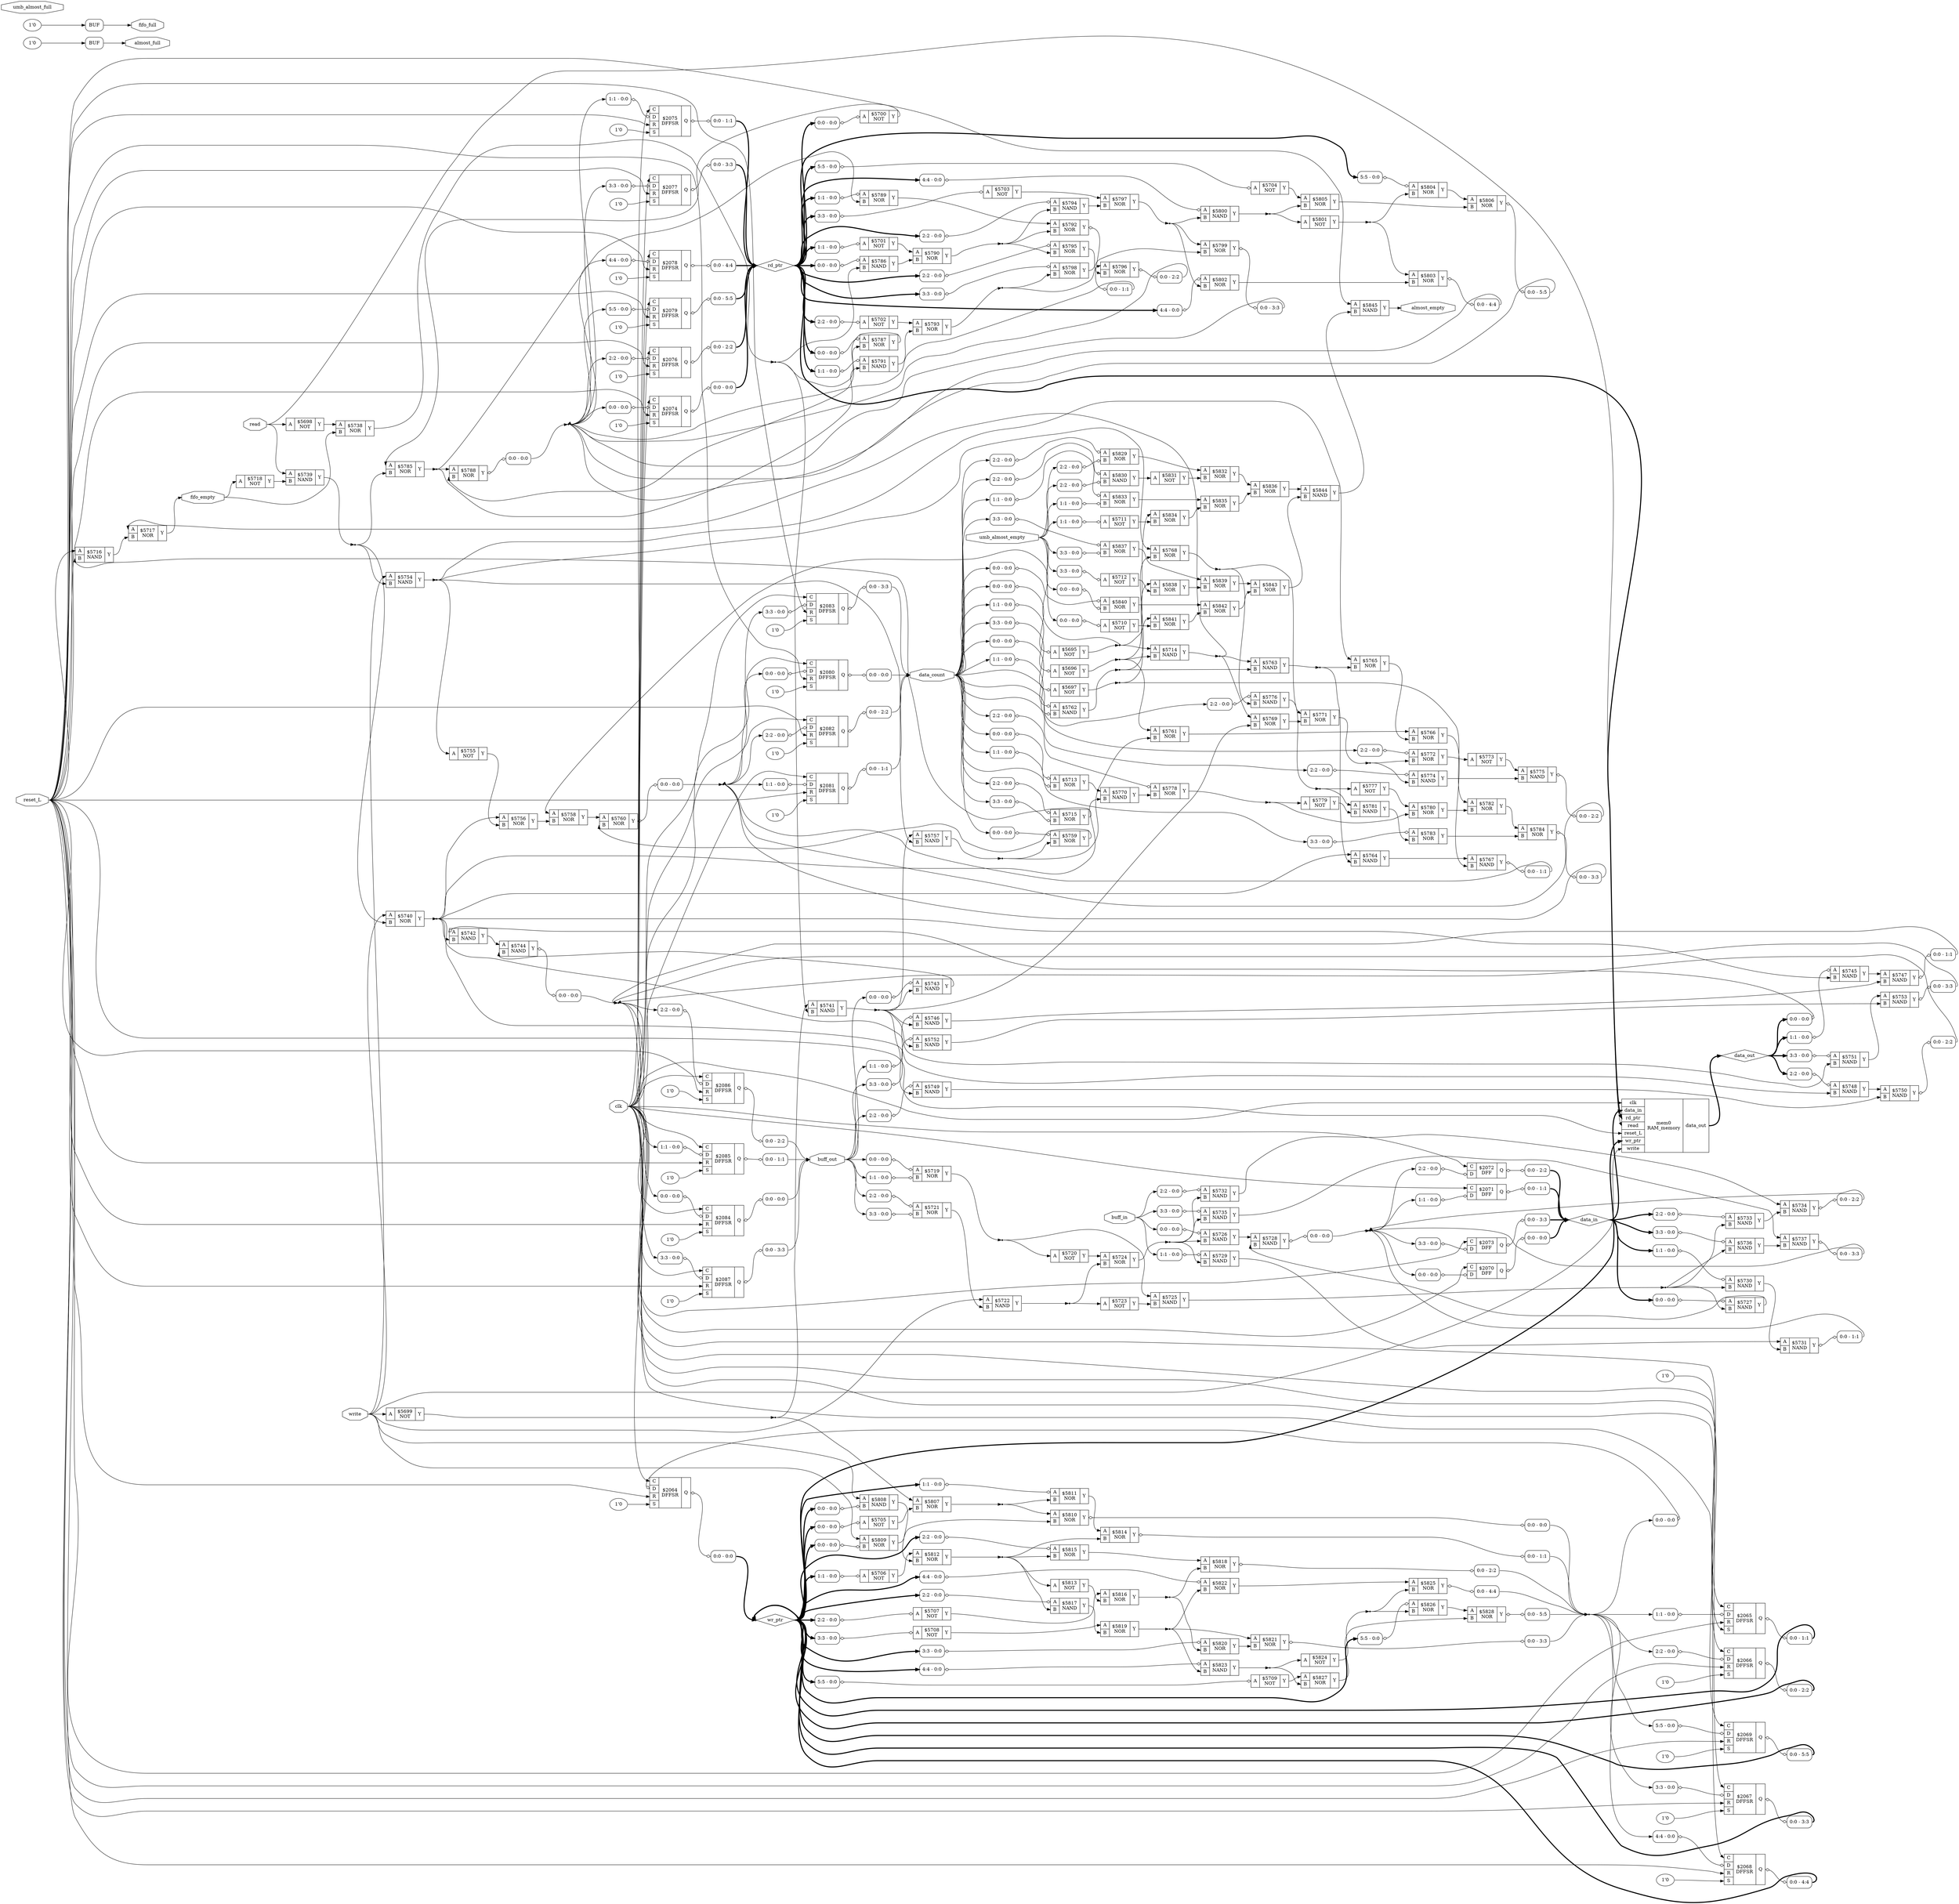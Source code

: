 digraph "fifo" {
rankdir="LR";
remincross=true;
n131 [ shape=octagon, label="almost_empty", color="black", fontcolor="black" ];
n132 [ shape=octagon, label="almost_full", color="black", fontcolor="black" ];
n133 [ shape=octagon, label="buff_in", color="black", fontcolor="black" ];
n134 [ shape=octagon, label="buff_out", color="black", fontcolor="black" ];
n135 [ shape=octagon, label="clk", color="black", fontcolor="black" ];
n136 [ shape=octagon, label="data_count", color="black", fontcolor="black" ];
n137 [ shape=diamond, label="data_in", color="black", fontcolor="black" ];
n138 [ shape=diamond, label="data_out", color="black", fontcolor="black" ];
n139 [ shape=octagon, label="fifo_empty", color="black", fontcolor="black" ];
n140 [ shape=octagon, label="fifo_full", color="black", fontcolor="black" ];
n141 [ shape=diamond, label="rd_ptr", color="black", fontcolor="black" ];
n142 [ shape=octagon, label="read", color="black", fontcolor="black" ];
n143 [ shape=octagon, label="reset_L", color="black", fontcolor="black" ];
n144 [ shape=octagon, label="umb_almost_empty", color="black", fontcolor="black" ];
n145 [ shape=octagon, label="umb_almost_full", color="black", fontcolor="black" ];
n146 [ shape=diamond, label="wr_ptr", color="black", fontcolor="black" ];
n147 [ shape=octagon, label="write", color="black", fontcolor="black" ];
c150 [ shape=record, label="{{<p148> A}|$5695\nNOT|{<p149> Y}}" ];
x0 [ shape=record, style=rounded, label="<s0> 0:0 - 0:0 " ];
x0:e -> c150:p148:w [arrowhead=odiamond, arrowtail=odiamond, dir=both, color="black", label=""];
c151 [ shape=record, label="{{<p148> A}|$5696\nNOT|{<p149> Y}}" ];
x1 [ shape=record, style=rounded, label="<s0> 1:1 - 0:0 " ];
x1:e -> c151:p148:w [arrowhead=odiamond, arrowtail=odiamond, dir=both, color="black", label=""];
c152 [ shape=record, label="{{<p148> A}|$5697\nNOT|{<p149> Y}}" ];
x2 [ shape=record, style=rounded, label="<s0> 3:3 - 0:0 " ];
x2:e -> c152:p148:w [arrowhead=odiamond, arrowtail=odiamond, dir=both, color="black", label=""];
c153 [ shape=record, label="{{<p148> A}|$5698\nNOT|{<p149> Y}}" ];
c154 [ shape=record, label="{{<p148> A}|$5699\nNOT|{<p149> Y}}" ];
c155 [ shape=record, label="{{<p148> A}|$5700\nNOT|{<p149> Y}}" ];
x3 [ shape=record, style=rounded, label="<s0> 0:0 - 0:0 " ];
x3:e -> c155:p148:w [arrowhead=odiamond, arrowtail=odiamond, dir=both, color="black", label=""];
c156 [ shape=record, label="{{<p148> A}|$5701\nNOT|{<p149> Y}}" ];
x4 [ shape=record, style=rounded, label="<s0> 1:1 - 0:0 " ];
x4:e -> c156:p148:w [arrowhead=odiamond, arrowtail=odiamond, dir=both, color="black", label=""];
c157 [ shape=record, label="{{<p148> A}|$5702\nNOT|{<p149> Y}}" ];
x5 [ shape=record, style=rounded, label="<s0> 2:2 - 0:0 " ];
x5:e -> c157:p148:w [arrowhead=odiamond, arrowtail=odiamond, dir=both, color="black", label=""];
c158 [ shape=record, label="{{<p148> A}|$5703\nNOT|{<p149> Y}}" ];
x6 [ shape=record, style=rounded, label="<s0> 3:3 - 0:0 " ];
x6:e -> c158:p148:w [arrowhead=odiamond, arrowtail=odiamond, dir=both, color="black", label=""];
c159 [ shape=record, label="{{<p148> A}|$5704\nNOT|{<p149> Y}}" ];
x7 [ shape=record, style=rounded, label="<s0> 5:5 - 0:0 " ];
x7:e -> c159:p148:w [arrowhead=odiamond, arrowtail=odiamond, dir=both, color="black", label=""];
c160 [ shape=record, label="{{<p148> A}|$5705\nNOT|{<p149> Y}}" ];
x8 [ shape=record, style=rounded, label="<s0> 0:0 - 0:0 " ];
x8:e -> c160:p148:w [arrowhead=odiamond, arrowtail=odiamond, dir=both, color="black", label=""];
c161 [ shape=record, label="{{<p148> A}|$5706\nNOT|{<p149> Y}}" ];
x9 [ shape=record, style=rounded, label="<s0> 1:1 - 0:0 " ];
x9:e -> c161:p148:w [arrowhead=odiamond, arrowtail=odiamond, dir=both, color="black", label=""];
c162 [ shape=record, label="{{<p148> A}|$5707\nNOT|{<p149> Y}}" ];
x10 [ shape=record, style=rounded, label="<s0> 2:2 - 0:0 " ];
x10:e -> c162:p148:w [arrowhead=odiamond, arrowtail=odiamond, dir=both, color="black", label=""];
c163 [ shape=record, label="{{<p148> A}|$5708\nNOT|{<p149> Y}}" ];
x11 [ shape=record, style=rounded, label="<s0> 3:3 - 0:0 " ];
x11:e -> c163:p148:w [arrowhead=odiamond, arrowtail=odiamond, dir=both, color="black", label=""];
c164 [ shape=record, label="{{<p148> A}|$5709\nNOT|{<p149> Y}}" ];
x12 [ shape=record, style=rounded, label="<s0> 5:5 - 0:0 " ];
x12:e -> c164:p148:w [arrowhead=odiamond, arrowtail=odiamond, dir=both, color="black", label=""];
c165 [ shape=record, label="{{<p148> A}|$5710\nNOT|{<p149> Y}}" ];
x13 [ shape=record, style=rounded, label="<s0> 0:0 - 0:0 " ];
x13:e -> c165:p148:w [arrowhead=odiamond, arrowtail=odiamond, dir=both, color="black", label=""];
c166 [ shape=record, label="{{<p148> A}|$5711\nNOT|{<p149> Y}}" ];
x14 [ shape=record, style=rounded, label="<s0> 1:1 - 0:0 " ];
x14:e -> c166:p148:w [arrowhead=odiamond, arrowtail=odiamond, dir=both, color="black", label=""];
c167 [ shape=record, label="{{<p148> A}|$5712\nNOT|{<p149> Y}}" ];
x15 [ shape=record, style=rounded, label="<s0> 3:3 - 0:0 " ];
x15:e -> c167:p148:w [arrowhead=odiamond, arrowtail=odiamond, dir=both, color="black", label=""];
c169 [ shape=record, label="{{<p148> A|<p168> B}|$5713\nNOR|{<p149> Y}}" ];
x16 [ shape=record, style=rounded, label="<s0> 0:0 - 0:0 " ];
x16:e -> c169:p148:w [arrowhead=odiamond, arrowtail=odiamond, dir=both, color="black", label=""];
x17 [ shape=record, style=rounded, label="<s0> 1:1 - 0:0 " ];
x17:e -> c169:p168:w [arrowhead=odiamond, arrowtail=odiamond, dir=both, color="black", label=""];
c170 [ shape=record, label="{{<p148> A|<p168> B}|$5714\nNAND|{<p149> Y}}" ];
c171 [ shape=record, label="{{<p148> A|<p168> B}|$5715\nNOR|{<p149> Y}}" ];
x18 [ shape=record, style=rounded, label="<s0> 2:2 - 0:0 " ];
x18:e -> c171:p148:w [arrowhead=odiamond, arrowtail=odiamond, dir=both, color="black", label=""];
x19 [ shape=record, style=rounded, label="<s0> 3:3 - 0:0 " ];
x19:e -> c171:p168:w [arrowhead=odiamond, arrowtail=odiamond, dir=both, color="black", label=""];
c172 [ shape=record, label="{{<p148> A|<p168> B}|$5716\nNAND|{<p149> Y}}" ];
c173 [ shape=record, label="{{<p148> A|<p168> B}|$5717\nNOR|{<p149> Y}}" ];
c174 [ shape=record, label="{{<p148> A}|$5718\nNOT|{<p149> Y}}" ];
c175 [ shape=record, label="{{<p148> A|<p168> B}|$5719\nNOR|{<p149> Y}}" ];
x20 [ shape=record, style=rounded, label="<s0> 0:0 - 0:0 " ];
x20:e -> c175:p148:w [arrowhead=odiamond, arrowtail=odiamond, dir=both, color="black", label=""];
x21 [ shape=record, style=rounded, label="<s0> 1:1 - 0:0 " ];
x21:e -> c175:p168:w [arrowhead=odiamond, arrowtail=odiamond, dir=both, color="black", label=""];
c176 [ shape=record, label="{{<p148> A}|$5720\nNOT|{<p149> Y}}" ];
c177 [ shape=record, label="{{<p148> A|<p168> B}|$5721\nNOR|{<p149> Y}}" ];
x22 [ shape=record, style=rounded, label="<s0> 2:2 - 0:0 " ];
x22:e -> c177:p148:w [arrowhead=odiamond, arrowtail=odiamond, dir=both, color="black", label=""];
x23 [ shape=record, style=rounded, label="<s0> 3:3 - 0:0 " ];
x23:e -> c177:p168:w [arrowhead=odiamond, arrowtail=odiamond, dir=both, color="black", label=""];
c178 [ shape=record, label="{{<p148> A|<p168> B}|$5722\nNAND|{<p149> Y}}" ];
c179 [ shape=record, label="{{<p148> A}|$5723\nNOT|{<p149> Y}}" ];
c180 [ shape=record, label="{{<p148> A|<p168> B}|$5724\nNOR|{<p149> Y}}" ];
c181 [ shape=record, label="{{<p148> A|<p168> B}|$5725\nNAND|{<p149> Y}}" ];
c182 [ shape=record, label="{{<p148> A|<p168> B}|$5726\nNAND|{<p149> Y}}" ];
x24 [ shape=record, style=rounded, label="<s0> 0:0 - 0:0 " ];
x24:e -> c182:p148:w [arrowhead=odiamond, arrowtail=odiamond, dir=both, color="black", label=""];
c183 [ shape=record, label="{{<p148> A|<p168> B}|$5727\nNAND|{<p149> Y}}" ];
x25 [ shape=record, style=rounded, label="<s0> 0:0 - 0:0 " ];
x25:e -> c183:p148:w [arrowhead=odiamond, arrowtail=odiamond, dir=both, color="black", label=""];
c184 [ shape=record, label="{{<p148> A|<p168> B}|$5728\nNAND|{<p149> Y}}" ];
x26 [ shape=record, style=rounded, label="<s0> 0:0 - 0:0 " ];
c184:p149:e -> x26:w [arrowhead=odiamond, arrowtail=odiamond, dir=both, color="black", label=""];
c185 [ shape=record, label="{{<p148> A|<p168> B}|$5729\nNAND|{<p149> Y}}" ];
x27 [ shape=record, style=rounded, label="<s0> 1:1 - 0:0 " ];
x27:e -> c185:p148:w [arrowhead=odiamond, arrowtail=odiamond, dir=both, color="black", label=""];
c186 [ shape=record, label="{{<p148> A|<p168> B}|$5730\nNAND|{<p149> Y}}" ];
x28 [ shape=record, style=rounded, label="<s0> 1:1 - 0:0 " ];
x28:e -> c186:p148:w [arrowhead=odiamond, arrowtail=odiamond, dir=both, color="black", label=""];
c187 [ shape=record, label="{{<p148> A|<p168> B}|$5731\nNAND|{<p149> Y}}" ];
x29 [ shape=record, style=rounded, label="<s0> 0:0 - 1:1 " ];
c187:p149:e -> x29:w [arrowhead=odiamond, arrowtail=odiamond, dir=both, color="black", label=""];
c188 [ shape=record, label="{{<p148> A|<p168> B}|$5732\nNAND|{<p149> Y}}" ];
x30 [ shape=record, style=rounded, label="<s0> 2:2 - 0:0 " ];
x30:e -> c188:p148:w [arrowhead=odiamond, arrowtail=odiamond, dir=both, color="black", label=""];
c189 [ shape=record, label="{{<p148> A|<p168> B}|$5733\nNAND|{<p149> Y}}" ];
x31 [ shape=record, style=rounded, label="<s0> 2:2 - 0:0 " ];
x31:e -> c189:p148:w [arrowhead=odiamond, arrowtail=odiamond, dir=both, color="black", label=""];
c190 [ shape=record, label="{{<p148> A|<p168> B}|$5734\nNAND|{<p149> Y}}" ];
x32 [ shape=record, style=rounded, label="<s0> 0:0 - 2:2 " ];
c190:p149:e -> x32:w [arrowhead=odiamond, arrowtail=odiamond, dir=both, color="black", label=""];
c191 [ shape=record, label="{{<p148> A|<p168> B}|$5735\nNAND|{<p149> Y}}" ];
x33 [ shape=record, style=rounded, label="<s0> 3:3 - 0:0 " ];
x33:e -> c191:p148:w [arrowhead=odiamond, arrowtail=odiamond, dir=both, color="black", label=""];
c192 [ shape=record, label="{{<p148> A|<p168> B}|$5736\nNAND|{<p149> Y}}" ];
x34 [ shape=record, style=rounded, label="<s0> 3:3 - 0:0 " ];
x34:e -> c192:p148:w [arrowhead=odiamond, arrowtail=odiamond, dir=both, color="black", label=""];
c193 [ shape=record, label="{{<p148> A|<p168> B}|$5737\nNAND|{<p149> Y}}" ];
x35 [ shape=record, style=rounded, label="<s0> 0:0 - 3:3 " ];
c193:p149:e -> x35:w [arrowhead=odiamond, arrowtail=odiamond, dir=both, color="black", label=""];
c194 [ shape=record, label="{{<p148> A|<p168> B}|$5738\nNOR|{<p149> Y}}" ];
c195 [ shape=record, label="{{<p148> A|<p168> B}|$5739\nNAND|{<p149> Y}}" ];
c196 [ shape=record, label="{{<p148> A|<p168> B}|$5740\nNOR|{<p149> Y}}" ];
c197 [ shape=record, label="{{<p148> A|<p168> B}|$5741\nNAND|{<p149> Y}}" ];
c198 [ shape=record, label="{{<p148> A|<p168> B}|$5742\nNAND|{<p149> Y}}" ];
x36 [ shape=record, style=rounded, label="<s0> 0:0 - 0:0 " ];
x36:e -> c198:p148:w [arrowhead=odiamond, arrowtail=odiamond, dir=both, color="black", label=""];
c199 [ shape=record, label="{{<p148> A|<p168> B}|$5743\nNAND|{<p149> Y}}" ];
x37 [ shape=record, style=rounded, label="<s0> 0:0 - 0:0 " ];
x37:e -> c199:p148:w [arrowhead=odiamond, arrowtail=odiamond, dir=both, color="black", label=""];
c200 [ shape=record, label="{{<p148> A|<p168> B}|$5744\nNAND|{<p149> Y}}" ];
x38 [ shape=record, style=rounded, label="<s0> 0:0 - 0:0 " ];
c200:p149:e -> x38:w [arrowhead=odiamond, arrowtail=odiamond, dir=both, color="black", label=""];
c201 [ shape=record, label="{{<p148> A|<p168> B}|$5745\nNAND|{<p149> Y}}" ];
x39 [ shape=record, style=rounded, label="<s0> 1:1 - 0:0 " ];
x39:e -> c201:p148:w [arrowhead=odiamond, arrowtail=odiamond, dir=both, color="black", label=""];
c202 [ shape=record, label="{{<p148> A|<p168> B}|$5746\nNAND|{<p149> Y}}" ];
x40 [ shape=record, style=rounded, label="<s0> 1:1 - 0:0 " ];
x40:e -> c202:p148:w [arrowhead=odiamond, arrowtail=odiamond, dir=both, color="black", label=""];
c203 [ shape=record, label="{{<p148> A|<p168> B}|$5747\nNAND|{<p149> Y}}" ];
x41 [ shape=record, style=rounded, label="<s0> 0:0 - 1:1 " ];
c203:p149:e -> x41:w [arrowhead=odiamond, arrowtail=odiamond, dir=both, color="black", label=""];
c204 [ shape=record, label="{{<p148> A|<p168> B}|$5748\nNAND|{<p149> Y}}" ];
x42 [ shape=record, style=rounded, label="<s0> 2:2 - 0:0 " ];
x42:e -> c204:p148:w [arrowhead=odiamond, arrowtail=odiamond, dir=both, color="black", label=""];
c205 [ shape=record, label="{{<p148> A|<p168> B}|$5749\nNAND|{<p149> Y}}" ];
x43 [ shape=record, style=rounded, label="<s0> 2:2 - 0:0 " ];
x43:e -> c205:p148:w [arrowhead=odiamond, arrowtail=odiamond, dir=both, color="black", label=""];
c206 [ shape=record, label="{{<p148> A|<p168> B}|$5750\nNAND|{<p149> Y}}" ];
x44 [ shape=record, style=rounded, label="<s0> 0:0 - 2:2 " ];
c206:p149:e -> x44:w [arrowhead=odiamond, arrowtail=odiamond, dir=both, color="black", label=""];
c207 [ shape=record, label="{{<p148> A|<p168> B}|$5751\nNAND|{<p149> Y}}" ];
x45 [ shape=record, style=rounded, label="<s0> 3:3 - 0:0 " ];
x45:e -> c207:p148:w [arrowhead=odiamond, arrowtail=odiamond, dir=both, color="black", label=""];
c208 [ shape=record, label="{{<p148> A|<p168> B}|$5752\nNAND|{<p149> Y}}" ];
x46 [ shape=record, style=rounded, label="<s0> 3:3 - 0:0 " ];
x46:e -> c208:p148:w [arrowhead=odiamond, arrowtail=odiamond, dir=both, color="black", label=""];
c209 [ shape=record, label="{{<p148> A|<p168> B}|$5753\nNAND|{<p149> Y}}" ];
x47 [ shape=record, style=rounded, label="<s0> 0:0 - 3:3 " ];
c209:p149:e -> x47:w [arrowhead=odiamond, arrowtail=odiamond, dir=both, color="black", label=""];
c210 [ shape=record, label="{{<p148> A|<p168> B}|$5754\nNAND|{<p149> Y}}" ];
c211 [ shape=record, label="{{<p148> A}|$5755\nNOT|{<p149> Y}}" ];
c212 [ shape=record, label="{{<p148> A|<p168> B}|$5756\nNOR|{<p149> Y}}" ];
c213 [ shape=record, label="{{<p148> A|<p168> B}|$5757\nNAND|{<p149> Y}}" ];
c214 [ shape=record, label="{{<p148> A|<p168> B}|$5758\nNOR|{<p149> Y}}" ];
c215 [ shape=record, label="{{<p148> A|<p168> B}|$5759\nNOR|{<p149> Y}}" ];
x48 [ shape=record, style=rounded, label="<s0> 0:0 - 0:0 " ];
x48:e -> c215:p148:w [arrowhead=odiamond, arrowtail=odiamond, dir=both, color="black", label=""];
c216 [ shape=record, label="{{<p148> A|<p168> B}|$5760\nNOR|{<p149> Y}}" ];
x49 [ shape=record, style=rounded, label="<s0> 0:0 - 0:0 " ];
c216:p149:e -> x49:w [arrowhead=odiamond, arrowtail=odiamond, dir=both, color="black", label=""];
c217 [ shape=record, label="{{<p148> A|<p168> B}|$5761\nNOR|{<p149> Y}}" ];
c218 [ shape=record, label="{{<p148> A|<p168> B}|$5762\nNAND|{<p149> Y}}" ];
x50 [ shape=record, style=rounded, label="<s0> 0:0 - 0:0 " ];
x50:e -> c218:p148:w [arrowhead=odiamond, arrowtail=odiamond, dir=both, color="black", label=""];
x51 [ shape=record, style=rounded, label="<s0> 1:1 - 0:0 " ];
x51:e -> c218:p168:w [arrowhead=odiamond, arrowtail=odiamond, dir=both, color="black", label=""];
c219 [ shape=record, label="{{<p148> A|<p168> B}|$5763\nNAND|{<p149> Y}}" ];
c220 [ shape=record, label="{{<p148> A|<p168> B}|$5764\nNAND|{<p149> Y}}" ];
c221 [ shape=record, label="{{<p148> A|<p168> B}|$5765\nNOR|{<p149> Y}}" ];
c222 [ shape=record, label="{{<p148> A|<p168> B}|$5766\nNOR|{<p149> Y}}" ];
c223 [ shape=record, label="{{<p148> A|<p168> B}|$5767\nNAND|{<p149> Y}}" ];
x52 [ shape=record, style=rounded, label="<s0> 0:0 - 1:1 " ];
c223:p149:e -> x52:w [arrowhead=odiamond, arrowtail=odiamond, dir=both, color="black", label=""];
c224 [ shape=record, label="{{<p148> A|<p168> B}|$5768\nNOR|{<p149> Y}}" ];
c225 [ shape=record, label="{{<p148> A|<p168> B}|$5769\nNOR|{<p149> Y}}" ];
c226 [ shape=record, label="{{<p148> A|<p168> B}|$5770\nNAND|{<p149> Y}}" ];
c227 [ shape=record, label="{{<p148> A|<p168> B}|$5771\nNOR|{<p149> Y}}" ];
c228 [ shape=record, label="{{<p148> A|<p168> B}|$5772\nNOR|{<p149> Y}}" ];
x53 [ shape=record, style=rounded, label="<s0> 2:2 - 0:0 " ];
x53:e -> c228:p148:w [arrowhead=odiamond, arrowtail=odiamond, dir=both, color="black", label=""];
c229 [ shape=record, label="{{<p148> A}|$5773\nNOT|{<p149> Y}}" ];
c230 [ shape=record, label="{{<p148> A|<p168> B}|$5774\nNAND|{<p149> Y}}" ];
x54 [ shape=record, style=rounded, label="<s0> 2:2 - 0:0 " ];
x54:e -> c230:p148:w [arrowhead=odiamond, arrowtail=odiamond, dir=both, color="black", label=""];
c231 [ shape=record, label="{{<p148> A|<p168> B}|$5775\nNAND|{<p149> Y}}" ];
x55 [ shape=record, style=rounded, label="<s0> 0:0 - 2:2 " ];
c231:p149:e -> x55:w [arrowhead=odiamond, arrowtail=odiamond, dir=both, color="black", label=""];
c232 [ shape=record, label="{{<p148> A|<p168> B}|$5776\nNAND|{<p149> Y}}" ];
x56 [ shape=record, style=rounded, label="<s0> 2:2 - 0:0 " ];
x56:e -> c232:p148:w [arrowhead=odiamond, arrowtail=odiamond, dir=both, color="black", label=""];
c233 [ shape=record, label="{{<p148> A}|$5777\nNOT|{<p149> Y}}" ];
c234 [ shape=record, label="{{<p148> A|<p168> B}|$5778\nNOR|{<p149> Y}}" ];
x57 [ shape=record, style=rounded, label="<s0> 2:2 - 0:0 " ];
x57:e -> c234:p148:w [arrowhead=odiamond, arrowtail=odiamond, dir=both, color="black", label=""];
c235 [ shape=record, label="{{<p148> A}|$5779\nNOT|{<p149> Y}}" ];
c236 [ shape=record, label="{{<p148> A|<p168> B}|$5780\nNOR|{<p149> Y}}" ];
c237 [ shape=record, label="{{<p148> A|<p168> B}|$5781\nNAND|{<p149> Y}}" ];
c238 [ shape=record, label="{{<p148> A|<p168> B}|$5782\nNOR|{<p149> Y}}" ];
c239 [ shape=record, label="{{<p148> A|<p168> B}|$5783\nNOR|{<p149> Y}}" ];
x58 [ shape=record, style=rounded, label="<s0> 3:3 - 0:0 " ];
x58:e -> c239:p148:w [arrowhead=odiamond, arrowtail=odiamond, dir=both, color="black", label=""];
c240 [ shape=record, label="{{<p148> A|<p168> B}|$5784\nNOR|{<p149> Y}}" ];
x59 [ shape=record, style=rounded, label="<s0> 0:0 - 3:3 " ];
c240:p149:e -> x59:w [arrowhead=odiamond, arrowtail=odiamond, dir=both, color="black", label=""];
c241 [ shape=record, label="{{<p148> A|<p168> B}|$5785\nNOR|{<p149> Y}}" ];
c242 [ shape=record, label="{{<p148> A|<p168> B}|$5786\nNAND|{<p149> Y}}" ];
x60 [ shape=record, style=rounded, label="<s0> 0:0 - 0:0 " ];
x60:e -> c242:p148:w [arrowhead=odiamond, arrowtail=odiamond, dir=both, color="black", label=""];
c243 [ shape=record, label="{{<p148> A|<p168> B}|$5787\nNOR|{<p149> Y}}" ];
x61 [ shape=record, style=rounded, label="<s0> 0:0 - 0:0 " ];
x61:e -> c243:p148:w [arrowhead=odiamond, arrowtail=odiamond, dir=both, color="black", label=""];
c244 [ shape=record, label="{{<p148> A|<p168> B}|$5788\nNOR|{<p149> Y}}" ];
x62 [ shape=record, style=rounded, label="<s0> 0:0 - 0:0 " ];
c244:p149:e -> x62:w [arrowhead=odiamond, arrowtail=odiamond, dir=both, color="black", label=""];
c245 [ shape=record, label="{{<p148> A|<p168> B}|$5789\nNOR|{<p149> Y}}" ];
x63 [ shape=record, style=rounded, label="<s0> 1:1 - 0:0 " ];
x63:e -> c245:p148:w [arrowhead=odiamond, arrowtail=odiamond, dir=both, color="black", label=""];
c246 [ shape=record, label="{{<p148> A|<p168> B}|$5790\nNOR|{<p149> Y}}" ];
c247 [ shape=record, label="{{<p148> A|<p168> B}|$5791\nNAND|{<p149> Y}}" ];
x64 [ shape=record, style=rounded, label="<s0> 1:1 - 0:0 " ];
x64:e -> c247:p148:w [arrowhead=odiamond, arrowtail=odiamond, dir=both, color="black", label=""];
c248 [ shape=record, label="{{<p148> A|<p168> B}|$5792\nNOR|{<p149> Y}}" ];
x65 [ shape=record, style=rounded, label="<s0> 0:0 - 1:1 " ];
c248:p149:e -> x65:w [arrowhead=odiamond, arrowtail=odiamond, dir=both, color="black", label=""];
c249 [ shape=record, label="{{<p148> A|<p168> B}|$5793\nNOR|{<p149> Y}}" ];
c250 [ shape=record, label="{{<p148> A|<p168> B}|$5794\nNAND|{<p149> Y}}" ];
x66 [ shape=record, style=rounded, label="<s0> 2:2 - 0:0 " ];
x66:e -> c250:p148:w [arrowhead=odiamond, arrowtail=odiamond, dir=both, color="black", label=""];
c251 [ shape=record, label="{{<p148> A|<p168> B}|$5795\nNOR|{<p149> Y}}" ];
x67 [ shape=record, style=rounded, label="<s0> 2:2 - 0:0 " ];
x67:e -> c251:p148:w [arrowhead=odiamond, arrowtail=odiamond, dir=both, color="black", label=""];
c252 [ shape=record, label="{{<p148> A|<p168> B}|$5796\nNOR|{<p149> Y}}" ];
x68 [ shape=record, style=rounded, label="<s0> 0:0 - 2:2 " ];
c252:p149:e -> x68:w [arrowhead=odiamond, arrowtail=odiamond, dir=both, color="black", label=""];
c253 [ shape=record, label="{{<p148> A|<p168> B}|$5797\nNOR|{<p149> Y}}" ];
c254 [ shape=record, label="{{<p148> A|<p168> B}|$5798\nNOR|{<p149> Y}}" ];
x69 [ shape=record, style=rounded, label="<s0> 3:3 - 0:0 " ];
x69:e -> c254:p148:w [arrowhead=odiamond, arrowtail=odiamond, dir=both, color="black", label=""];
c255 [ shape=record, label="{{<p148> A|<p168> B}|$5799\nNOR|{<p149> Y}}" ];
x70 [ shape=record, style=rounded, label="<s0> 0:0 - 3:3 " ];
c255:p149:e -> x70:w [arrowhead=odiamond, arrowtail=odiamond, dir=both, color="black", label=""];
c256 [ shape=record, label="{{<p148> A|<p168> B}|$5800\nNAND|{<p149> Y}}" ];
x71 [ shape=record, style=rounded, label="<s0> 4:4 - 0:0 " ];
x71:e -> c256:p148:w [arrowhead=odiamond, arrowtail=odiamond, dir=both, color="black", label=""];
c257 [ shape=record, label="{{<p148> A}|$5801\nNOT|{<p149> Y}}" ];
c258 [ shape=record, label="{{<p148> A|<p168> B}|$5802\nNOR|{<p149> Y}}" ];
x72 [ shape=record, style=rounded, label="<s0> 4:4 - 0:0 " ];
x72:e -> c258:p148:w [arrowhead=odiamond, arrowtail=odiamond, dir=both, color="black", label=""];
c259 [ shape=record, label="{{<p148> A|<p168> B}|$5803\nNOR|{<p149> Y}}" ];
x73 [ shape=record, style=rounded, label="<s0> 0:0 - 4:4 " ];
c259:p149:e -> x73:w [arrowhead=odiamond, arrowtail=odiamond, dir=both, color="black", label=""];
c260 [ shape=record, label="{{<p148> A|<p168> B}|$5804\nNOR|{<p149> Y}}" ];
x74 [ shape=record, style=rounded, label="<s0> 5:5 - 0:0 " ];
x74:e -> c260:p148:w [arrowhead=odiamond, arrowtail=odiamond, dir=both, color="black", label=""];
c261 [ shape=record, label="{{<p148> A|<p168> B}|$5805\nNOR|{<p149> Y}}" ];
c262 [ shape=record, label="{{<p148> A|<p168> B}|$5806\nNOR|{<p149> Y}}" ];
x75 [ shape=record, style=rounded, label="<s0> 0:0 - 5:5 " ];
c262:p149:e -> x75:w [arrowhead=odiamond, arrowtail=odiamond, dir=both, color="black", label=""];
c263 [ shape=record, label="{{<p148> A|<p168> B}|$5807\nNOR|{<p149> Y}}" ];
c264 [ shape=record, label="{{<p148> A|<p168> B}|$5808\nNAND|{<p149> Y}}" ];
x76 [ shape=record, style=rounded, label="<s0> 0:0 - 0:0 " ];
x76:e -> c264:p168:w [arrowhead=odiamond, arrowtail=odiamond, dir=both, color="black", label=""];
c265 [ shape=record, label="{{<p148> A|<p168> B}|$5809\nNOR|{<p149> Y}}" ];
x77 [ shape=record, style=rounded, label="<s0> 0:0 - 0:0 " ];
x77:e -> c265:p168:w [arrowhead=odiamond, arrowtail=odiamond, dir=both, color="black", label=""];
c266 [ shape=record, label="{{<p148> A|<p168> B}|$5810\nNOR|{<p149> Y}}" ];
x78 [ shape=record, style=rounded, label="<s0> 0:0 - 0:0 " ];
c266:p149:e -> x78:w [arrowhead=odiamond, arrowtail=odiamond, dir=both, color="black", label=""];
c267 [ shape=record, label="{{<p148> A|<p168> B}|$5811\nNOR|{<p149> Y}}" ];
x79 [ shape=record, style=rounded, label="<s0> 1:1 - 0:0 " ];
x79:e -> c267:p148:w [arrowhead=odiamond, arrowtail=odiamond, dir=both, color="black", label=""];
c268 [ shape=record, label="{{<p148> A|<p168> B}|$5812\nNOR|{<p149> Y}}" ];
c269 [ shape=record, label="{{<p148> A}|$5813\nNOT|{<p149> Y}}" ];
c270 [ shape=record, label="{{<p148> A|<p168> B}|$5814\nNOR|{<p149> Y}}" ];
x80 [ shape=record, style=rounded, label="<s0> 0:0 - 1:1 " ];
c270:p149:e -> x80:w [arrowhead=odiamond, arrowtail=odiamond, dir=both, color="black", label=""];
c271 [ shape=record, label="{{<p148> A|<p168> B}|$5815\nNOR|{<p149> Y}}" ];
x81 [ shape=record, style=rounded, label="<s0> 2:2 - 0:0 " ];
x81:e -> c271:p148:w [arrowhead=odiamond, arrowtail=odiamond, dir=both, color="black", label=""];
c272 [ shape=record, label="{{<p148> A|<p168> B}|$5816\nNOR|{<p149> Y}}" ];
c273 [ shape=record, label="{{<p148> A|<p168> B}|$5817\nNAND|{<p149> Y}}" ];
x82 [ shape=record, style=rounded, label="<s0> 2:2 - 0:0 " ];
x82:e -> c273:p148:w [arrowhead=odiamond, arrowtail=odiamond, dir=both, color="black", label=""];
c274 [ shape=record, label="{{<p148> A|<p168> B}|$5818\nNOR|{<p149> Y}}" ];
x83 [ shape=record, style=rounded, label="<s0> 0:0 - 2:2 " ];
c274:p149:e -> x83:w [arrowhead=odiamond, arrowtail=odiamond, dir=both, color="black", label=""];
c275 [ shape=record, label="{{<p148> A|<p168> B}|$5819\nNOR|{<p149> Y}}" ];
c276 [ shape=record, label="{{<p148> A|<p168> B}|$5820\nNOR|{<p149> Y}}" ];
x84 [ shape=record, style=rounded, label="<s0> 3:3 - 0:0 " ];
x84:e -> c276:p148:w [arrowhead=odiamond, arrowtail=odiamond, dir=both, color="black", label=""];
c277 [ shape=record, label="{{<p148> A|<p168> B}|$5821\nNOR|{<p149> Y}}" ];
x85 [ shape=record, style=rounded, label="<s0> 0:0 - 3:3 " ];
c277:p149:e -> x85:w [arrowhead=odiamond, arrowtail=odiamond, dir=both, color="black", label=""];
c278 [ shape=record, label="{{<p148> A|<p168> B}|$5822\nNOR|{<p149> Y}}" ];
x86 [ shape=record, style=rounded, label="<s0> 4:4 - 0:0 " ];
x86:e -> c278:p148:w [arrowhead=odiamond, arrowtail=odiamond, dir=both, color="black", label=""];
c279 [ shape=record, label="{{<p148> A|<p168> B}|$5823\nNAND|{<p149> Y}}" ];
x87 [ shape=record, style=rounded, label="<s0> 4:4 - 0:0 " ];
x87:e -> c279:p148:w [arrowhead=odiamond, arrowtail=odiamond, dir=both, color="black", label=""];
c280 [ shape=record, label="{{<p148> A}|$5824\nNOT|{<p149> Y}}" ];
c281 [ shape=record, label="{{<p148> A|<p168> B}|$5825\nNOR|{<p149> Y}}" ];
x88 [ shape=record, style=rounded, label="<s0> 0:0 - 4:4 " ];
c281:p149:e -> x88:w [arrowhead=odiamond, arrowtail=odiamond, dir=both, color="black", label=""];
c282 [ shape=record, label="{{<p148> A|<p168> B}|$5826\nNOR|{<p149> Y}}" ];
x89 [ shape=record, style=rounded, label="<s0> 5:5 - 0:0 " ];
x89:e -> c282:p148:w [arrowhead=odiamond, arrowtail=odiamond, dir=both, color="black", label=""];
c283 [ shape=record, label="{{<p148> A|<p168> B}|$5827\nNOR|{<p149> Y}}" ];
c284 [ shape=record, label="{{<p148> A|<p168> B}|$5828\nNOR|{<p149> Y}}" ];
x90 [ shape=record, style=rounded, label="<s0> 0:0 - 5:5 " ];
c284:p149:e -> x90:w [arrowhead=odiamond, arrowtail=odiamond, dir=both, color="black", label=""];
c285 [ shape=record, label="{{<p148> A|<p168> B}|$5829\nNOR|{<p149> Y}}" ];
x91 [ shape=record, style=rounded, label="<s0> 2:2 - 0:0 " ];
x91:e -> c285:p148:w [arrowhead=odiamond, arrowtail=odiamond, dir=both, color="black", label=""];
x92 [ shape=record, style=rounded, label="<s0> 2:2 - 0:0 " ];
x92:e -> c285:p168:w [arrowhead=odiamond, arrowtail=odiamond, dir=both, color="black", label=""];
c286 [ shape=record, label="{{<p148> A|<p168> B}|$5830\nNAND|{<p149> Y}}" ];
x93 [ shape=record, style=rounded, label="<s0> 2:2 - 0:0 " ];
x93:e -> c286:p148:w [arrowhead=odiamond, arrowtail=odiamond, dir=both, color="black", label=""];
x94 [ shape=record, style=rounded, label="<s0> 2:2 - 0:0 " ];
x94:e -> c286:p168:w [arrowhead=odiamond, arrowtail=odiamond, dir=both, color="black", label=""];
c287 [ shape=record, label="{{<p148> A}|$5831\nNOT|{<p149> Y}}" ];
c288 [ shape=record, label="{{<p148> A|<p168> B}|$5832\nNOR|{<p149> Y}}" ];
c289 [ shape=record, label="{{<p148> A|<p168> B}|$5833\nNOR|{<p149> Y}}" ];
x95 [ shape=record, style=rounded, label="<s0> 1:1 - 0:0 " ];
x95:e -> c289:p148:w [arrowhead=odiamond, arrowtail=odiamond, dir=both, color="black", label=""];
x96 [ shape=record, style=rounded, label="<s0> 1:1 - 0:0 " ];
x96:e -> c289:p168:w [arrowhead=odiamond, arrowtail=odiamond, dir=both, color="black", label=""];
c290 [ shape=record, label="{{<p148> A|<p168> B}|$5834\nNOR|{<p149> Y}}" ];
c291 [ shape=record, label="{{<p148> A|<p168> B}|$5835\nNOR|{<p149> Y}}" ];
c292 [ shape=record, label="{{<p148> A|<p168> B}|$5836\nNOR|{<p149> Y}}" ];
c293 [ shape=record, label="{{<p148> A|<p168> B}|$5837\nNOR|{<p149> Y}}" ];
x97 [ shape=record, style=rounded, label="<s0> 3:3 - 0:0 " ];
x97:e -> c293:p148:w [arrowhead=odiamond, arrowtail=odiamond, dir=both, color="black", label=""];
x98 [ shape=record, style=rounded, label="<s0> 3:3 - 0:0 " ];
x98:e -> c293:p168:w [arrowhead=odiamond, arrowtail=odiamond, dir=both, color="black", label=""];
c294 [ shape=record, label="{{<p148> A|<p168> B}|$5838\nNOR|{<p149> Y}}" ];
c295 [ shape=record, label="{{<p148> A|<p168> B}|$5839\nNOR|{<p149> Y}}" ];
c296 [ shape=record, label="{{<p148> A|<p168> B}|$5840\nNOR|{<p149> Y}}" ];
x99 [ shape=record, style=rounded, label="<s0> 0:0 - 0:0 " ];
x99:e -> c296:p148:w [arrowhead=odiamond, arrowtail=odiamond, dir=both, color="black", label=""];
x100 [ shape=record, style=rounded, label="<s0> 0:0 - 0:0 " ];
x100:e -> c296:p168:w [arrowhead=odiamond, arrowtail=odiamond, dir=both, color="black", label=""];
c297 [ shape=record, label="{{<p148> A|<p168> B}|$5841\nNOR|{<p149> Y}}" ];
c298 [ shape=record, label="{{<p148> A|<p168> B}|$5842\nNOR|{<p149> Y}}" ];
c299 [ shape=record, label="{{<p148> A|<p168> B}|$5843\nNOR|{<p149> Y}}" ];
c300 [ shape=record, label="{{<p148> A|<p168> B}|$5844\nNAND|{<p149> Y}}" ];
c301 [ shape=record, label="{{<p148> A|<p168> B}|$5845\nNAND|{<p149> Y}}" ];
c305 [ shape=record, label="{{<p302> C|<p303> D}|$2070\nDFF|{<p304> Q}}" ];
x101 [ shape=record, style=rounded, label="<s0> 0:0 - 0:0 " ];
x101:e -> c305:p303:w [arrowhead=odiamond, arrowtail=odiamond, dir=both, color="black", label=""];
x102 [ shape=record, style=rounded, label="<s0> 0:0 - 0:0 " ];
c305:p304:e -> x102:w [arrowhead=odiamond, arrowtail=odiamond, dir=both, color="black", label=""];
c306 [ shape=record, label="{{<p302> C|<p303> D}|$2071\nDFF|{<p304> Q}}" ];
x103 [ shape=record, style=rounded, label="<s0> 1:1 - 0:0 " ];
x103:e -> c306:p303:w [arrowhead=odiamond, arrowtail=odiamond, dir=both, color="black", label=""];
x104 [ shape=record, style=rounded, label="<s0> 0:0 - 1:1 " ];
c306:p304:e -> x104:w [arrowhead=odiamond, arrowtail=odiamond, dir=both, color="black", label=""];
c307 [ shape=record, label="{{<p302> C|<p303> D}|$2072\nDFF|{<p304> Q}}" ];
x105 [ shape=record, style=rounded, label="<s0> 2:2 - 0:0 " ];
x105:e -> c307:p303:w [arrowhead=odiamond, arrowtail=odiamond, dir=both, color="black", label=""];
x106 [ shape=record, style=rounded, label="<s0> 0:0 - 2:2 " ];
c307:p304:e -> x106:w [arrowhead=odiamond, arrowtail=odiamond, dir=both, color="black", label=""];
c308 [ shape=record, label="{{<p302> C|<p303> D}|$2073\nDFF|{<p304> Q}}" ];
x107 [ shape=record, style=rounded, label="<s0> 3:3 - 0:0 " ];
x107:e -> c308:p303:w [arrowhead=odiamond, arrowtail=odiamond, dir=both, color="black", label=""];
x108 [ shape=record, style=rounded, label="<s0> 0:0 - 3:3 " ];
c308:p304:e -> x108:w [arrowhead=odiamond, arrowtail=odiamond, dir=both, color="black", label=""];
v111 [ label="1'0" ];
c311 [ shape=record, label="{{<p302> C|<p303> D|<p309> R|<p310> S}|$2064\nDFFSR|{<p304> Q}}" ];
x109 [ shape=record, style=rounded, label="<s0> 0:0 - 0:0 " ];
x109:e -> c311:p303:w [arrowhead=odiamond, arrowtail=odiamond, dir=both, color="black", label=""];
x110 [ shape=record, style=rounded, label="<s0> 0:0 - 0:0 " ];
c311:p304:e -> x110:w [arrowhead=odiamond, arrowtail=odiamond, dir=both, color="black", label=""];
v114 [ label="1'0" ];
c312 [ shape=record, label="{{<p302> C|<p303> D|<p309> R|<p310> S}|$2065\nDFFSR|{<p304> Q}}" ];
x112 [ shape=record, style=rounded, label="<s0> 1:1 - 0:0 " ];
x112:e -> c312:p303:w [arrowhead=odiamond, arrowtail=odiamond, dir=both, color="black", label=""];
x113 [ shape=record, style=rounded, label="<s0> 0:0 - 1:1 " ];
c312:p304:e -> x113:w [arrowhead=odiamond, arrowtail=odiamond, dir=both, color="black", label=""];
v117 [ label="1'0" ];
c313 [ shape=record, label="{{<p302> C|<p303> D|<p309> R|<p310> S}|$2066\nDFFSR|{<p304> Q}}" ];
x115 [ shape=record, style=rounded, label="<s0> 2:2 - 0:0 " ];
x115:e -> c313:p303:w [arrowhead=odiamond, arrowtail=odiamond, dir=both, color="black", label=""];
x116 [ shape=record, style=rounded, label="<s0> 0:0 - 2:2 " ];
c313:p304:e -> x116:w [arrowhead=odiamond, arrowtail=odiamond, dir=both, color="black", label=""];
v120 [ label="1'0" ];
c314 [ shape=record, label="{{<p302> C|<p303> D|<p309> R|<p310> S}|$2067\nDFFSR|{<p304> Q}}" ];
x118 [ shape=record, style=rounded, label="<s0> 3:3 - 0:0 " ];
x118:e -> c314:p303:w [arrowhead=odiamond, arrowtail=odiamond, dir=both, color="black", label=""];
x119 [ shape=record, style=rounded, label="<s0> 0:0 - 3:3 " ];
c314:p304:e -> x119:w [arrowhead=odiamond, arrowtail=odiamond, dir=both, color="black", label=""];
v123 [ label="1'0" ];
c315 [ shape=record, label="{{<p302> C|<p303> D|<p309> R|<p310> S}|$2068\nDFFSR|{<p304> Q}}" ];
x121 [ shape=record, style=rounded, label="<s0> 4:4 - 0:0 " ];
x121:e -> c315:p303:w [arrowhead=odiamond, arrowtail=odiamond, dir=both, color="black", label=""];
x122 [ shape=record, style=rounded, label="<s0> 0:0 - 4:4 " ];
c315:p304:e -> x122:w [arrowhead=odiamond, arrowtail=odiamond, dir=both, color="black", label=""];
v126 [ label="1'0" ];
c316 [ shape=record, label="{{<p302> C|<p303> D|<p309> R|<p310> S}|$2069\nDFFSR|{<p304> Q}}" ];
x124 [ shape=record, style=rounded, label="<s0> 5:5 - 0:0 " ];
x124:e -> c316:p303:w [arrowhead=odiamond, arrowtail=odiamond, dir=both, color="black", label=""];
x125 [ shape=record, style=rounded, label="<s0> 0:0 - 5:5 " ];
c316:p304:e -> x125:w [arrowhead=odiamond, arrowtail=odiamond, dir=both, color="black", label=""];
v129 [ label="1'0" ];
c317 [ shape=record, label="{{<p302> C|<p303> D|<p309> R|<p310> S}|$2074\nDFFSR|{<p304> Q}}" ];
x127 [ shape=record, style=rounded, label="<s0> 0:0 - 0:0 " ];
x127:e -> c317:p303:w [arrowhead=odiamond, arrowtail=odiamond, dir=both, color="black", label=""];
x128 [ shape=record, style=rounded, label="<s0> 0:0 - 0:0 " ];
c317:p304:e -> x128:w [arrowhead=odiamond, arrowtail=odiamond, dir=both, color="black", label=""];
v132 [ label="1'0" ];
c318 [ shape=record, label="{{<p302> C|<p303> D|<p309> R|<p310> S}|$2075\nDFFSR|{<p304> Q}}" ];
x130 [ shape=record, style=rounded, label="<s0> 1:1 - 0:0 " ];
x130:e -> c318:p303:w [arrowhead=odiamond, arrowtail=odiamond, dir=both, color="black", label=""];
x131 [ shape=record, style=rounded, label="<s0> 0:0 - 1:1 " ];
c318:p304:e -> x131:w [arrowhead=odiamond, arrowtail=odiamond, dir=both, color="black", label=""];
v135 [ label="1'0" ];
c319 [ shape=record, label="{{<p302> C|<p303> D|<p309> R|<p310> S}|$2076\nDFFSR|{<p304> Q}}" ];
x133 [ shape=record, style=rounded, label="<s0> 2:2 - 0:0 " ];
x133:e -> c319:p303:w [arrowhead=odiamond, arrowtail=odiamond, dir=both, color="black", label=""];
x134 [ shape=record, style=rounded, label="<s0> 0:0 - 2:2 " ];
c319:p304:e -> x134:w [arrowhead=odiamond, arrowtail=odiamond, dir=both, color="black", label=""];
v138 [ label="1'0" ];
c320 [ shape=record, label="{{<p302> C|<p303> D|<p309> R|<p310> S}|$2077\nDFFSR|{<p304> Q}}" ];
x136 [ shape=record, style=rounded, label="<s0> 3:3 - 0:0 " ];
x136:e -> c320:p303:w [arrowhead=odiamond, arrowtail=odiamond, dir=both, color="black", label=""];
x137 [ shape=record, style=rounded, label="<s0> 0:0 - 3:3 " ];
c320:p304:e -> x137:w [arrowhead=odiamond, arrowtail=odiamond, dir=both, color="black", label=""];
v141 [ label="1'0" ];
c321 [ shape=record, label="{{<p302> C|<p303> D|<p309> R|<p310> S}|$2078\nDFFSR|{<p304> Q}}" ];
x139 [ shape=record, style=rounded, label="<s0> 4:4 - 0:0 " ];
x139:e -> c321:p303:w [arrowhead=odiamond, arrowtail=odiamond, dir=both, color="black", label=""];
x140 [ shape=record, style=rounded, label="<s0> 0:0 - 4:4 " ];
c321:p304:e -> x140:w [arrowhead=odiamond, arrowtail=odiamond, dir=both, color="black", label=""];
v144 [ label="1'0" ];
c322 [ shape=record, label="{{<p302> C|<p303> D|<p309> R|<p310> S}|$2079\nDFFSR|{<p304> Q}}" ];
x142 [ shape=record, style=rounded, label="<s0> 5:5 - 0:0 " ];
x142:e -> c322:p303:w [arrowhead=odiamond, arrowtail=odiamond, dir=both, color="black", label=""];
x143 [ shape=record, style=rounded, label="<s0> 0:0 - 5:5 " ];
c322:p304:e -> x143:w [arrowhead=odiamond, arrowtail=odiamond, dir=both, color="black", label=""];
v147 [ label="1'0" ];
c323 [ shape=record, label="{{<p302> C|<p303> D|<p309> R|<p310> S}|$2080\nDFFSR|{<p304> Q}}" ];
x145 [ shape=record, style=rounded, label="<s0> 0:0 - 0:0 " ];
x145:e -> c323:p303:w [arrowhead=odiamond, arrowtail=odiamond, dir=both, color="black", label=""];
x146 [ shape=record, style=rounded, label="<s0> 0:0 - 0:0 " ];
c323:p304:e -> x146:w [arrowhead=odiamond, arrowtail=odiamond, dir=both, color="black", label=""];
v150 [ label="1'0" ];
c324 [ shape=record, label="{{<p302> C|<p303> D|<p309> R|<p310> S}|$2081\nDFFSR|{<p304> Q}}" ];
x148 [ shape=record, style=rounded, label="<s0> 1:1 - 0:0 " ];
x148:e -> c324:p303:w [arrowhead=odiamond, arrowtail=odiamond, dir=both, color="black", label=""];
x149 [ shape=record, style=rounded, label="<s0> 0:0 - 1:1 " ];
c324:p304:e -> x149:w [arrowhead=odiamond, arrowtail=odiamond, dir=both, color="black", label=""];
v153 [ label="1'0" ];
c325 [ shape=record, label="{{<p302> C|<p303> D|<p309> R|<p310> S}|$2082\nDFFSR|{<p304> Q}}" ];
x151 [ shape=record, style=rounded, label="<s0> 2:2 - 0:0 " ];
x151:e -> c325:p303:w [arrowhead=odiamond, arrowtail=odiamond, dir=both, color="black", label=""];
x152 [ shape=record, style=rounded, label="<s0> 0:0 - 2:2 " ];
c325:p304:e -> x152:w [arrowhead=odiamond, arrowtail=odiamond, dir=both, color="black", label=""];
v156 [ label="1'0" ];
c326 [ shape=record, label="{{<p302> C|<p303> D|<p309> R|<p310> S}|$2083\nDFFSR|{<p304> Q}}" ];
x154 [ shape=record, style=rounded, label="<s0> 3:3 - 0:0 " ];
x154:e -> c326:p303:w [arrowhead=odiamond, arrowtail=odiamond, dir=both, color="black", label=""];
x155 [ shape=record, style=rounded, label="<s0> 0:0 - 3:3 " ];
c326:p304:e -> x155:w [arrowhead=odiamond, arrowtail=odiamond, dir=both, color="black", label=""];
v159 [ label="1'0" ];
c327 [ shape=record, label="{{<p302> C|<p303> D|<p309> R|<p310> S}|$2084\nDFFSR|{<p304> Q}}" ];
x157 [ shape=record, style=rounded, label="<s0> 0:0 - 0:0 " ];
x157:e -> c327:p303:w [arrowhead=odiamond, arrowtail=odiamond, dir=both, color="black", label=""];
x158 [ shape=record, style=rounded, label="<s0> 0:0 - 0:0 " ];
c327:p304:e -> x158:w [arrowhead=odiamond, arrowtail=odiamond, dir=both, color="black", label=""];
v162 [ label="1'0" ];
c328 [ shape=record, label="{{<p302> C|<p303> D|<p309> R|<p310> S}|$2085\nDFFSR|{<p304> Q}}" ];
x160 [ shape=record, style=rounded, label="<s0> 1:1 - 0:0 " ];
x160:e -> c328:p303:w [arrowhead=odiamond, arrowtail=odiamond, dir=both, color="black", label=""];
x161 [ shape=record, style=rounded, label="<s0> 0:0 - 1:1 " ];
c328:p304:e -> x161:w [arrowhead=odiamond, arrowtail=odiamond, dir=both, color="black", label=""];
v165 [ label="1'0" ];
c329 [ shape=record, label="{{<p302> C|<p303> D|<p309> R|<p310> S}|$2086\nDFFSR|{<p304> Q}}" ];
x163 [ shape=record, style=rounded, label="<s0> 2:2 - 0:0 " ];
x163:e -> c329:p303:w [arrowhead=odiamond, arrowtail=odiamond, dir=both, color="black", label=""];
x164 [ shape=record, style=rounded, label="<s0> 0:0 - 2:2 " ];
c329:p304:e -> x164:w [arrowhead=odiamond, arrowtail=odiamond, dir=both, color="black", label=""];
v168 [ label="1'0" ];
c330 [ shape=record, label="{{<p302> C|<p303> D|<p309> R|<p310> S}|$2087\nDFFSR|{<p304> Q}}" ];
x166 [ shape=record, style=rounded, label="<s0> 3:3 - 0:0 " ];
x166:e -> c330:p303:w [arrowhead=odiamond, arrowtail=odiamond, dir=both, color="black", label=""];
x167 [ shape=record, style=rounded, label="<s0> 0:0 - 3:3 " ];
c330:p304:e -> x167:w [arrowhead=odiamond, arrowtail=odiamond, dir=both, color="black", label=""];
c331 [ shape=record, label="{{<p135> clk|<p137> data_in|<p141> rd_ptr|<p142> read|<p143> reset_L|<p146> wr_ptr|<p147> write}|mem0\nRAM_memory|{<p138> data_out}}" ];
v169 [ label="1'0" ];
x170 [shape=box, style=rounded, label="BUF"];
v171 [ label="1'0" ];
x172 [shape=box, style=rounded, label="BUF"];
n1 [ shape=point ];
x38:s0:e -> n1:w [color="black", label=""];
x41:s0:e -> n1:w [color="black", label=""];
x44:s0:e -> n1:w [color="black", label=""];
x47:s0:e -> n1:w [color="black", label=""];
n1:e -> x157:s0:w [color="black", label=""];
n1:e -> x160:s0:w [color="black", label=""];
n1:e -> x163:s0:w [color="black", label=""];
n1:e -> x166:s0:w [color="black", label=""];
c183:p149:e -> c184:p168:w [color="black", label=""];
c297:p149:e -> c298:p168:w [color="black", label=""];
c298:p149:e -> c299:p168:w [color="black", label=""];
c299:p149:e -> c300:p168:w [color="black", label=""];
c300:p149:e -> c301:p168:w [color="black", label=""];
n104 [ shape=point ];
c150:p149:e -> n104:w [color="black", label=""];
n104:e -> c170:p148:w [color="black", label=""];
n104:e -> c214:p148:w [color="black", label=""];
n104:e -> c297:p148:w [color="black", label=""];
n105 [ shape=point ];
c151:p149:e -> n105:w [color="black", label=""];
n105:e -> c170:p168:w [color="black", label=""];
n105:e -> c217:p148:w [color="black", label=""];
n105:e -> c290:p148:w [color="black", label=""];
n106 [ shape=point ];
c152:p149:e -> n106:w [color="black", label=""];
n106:e -> c238:p148:w [color="black", label=""];
n106:e -> c294:p148:w [color="black", label=""];
c153:p149:e -> c194:p148:w [color="black", label=""];
n108 [ shape=point ];
c154:p149:e -> n108:w [color="black", label=""];
n108:e -> c197:p148:w [color="black", label=""];
n108:e -> c263:p148:w [color="black", label=""];
c155:p149:e -> c241:p148:w [color="black", label=""];
c185:p149:e -> c187:p148:w [color="black", label=""];
c156:p149:e -> c246:p148:w [color="black", label=""];
c157:p149:e -> c249:p148:w [color="black", label=""];
c158:p149:e -> c253:p148:w [color="black", label=""];
c159:p149:e -> c261:p148:w [color="black", label=""];
c160:p149:e -> c263:p168:w [color="black", label=""];
c161:p149:e -> c268:p148:w [color="black", label=""];
c162:p149:e -> c272:p148:w [color="black", label=""];
c163:p149:e -> c275:p148:w [color="black", label=""];
c164:p149:e -> c283:p148:w [color="black", label=""];
c165:p149:e -> c297:p168:w [color="black", label=""];
c186:p149:e -> c187:p168:w [color="black", label=""];
c166:p149:e -> c290:p168:w [color="black", label=""];
c167:p149:e -> c294:p168:w [color="black", label=""];
c169:p149:e -> c226:p148:w [color="black", label=""];
n123 [ shape=point ];
c170:p149:e -> n123:w [color="black", label=""];
n123:e -> c173:p148:w [color="black", label=""];
n123:e -> c219:p148:w [color="black", label=""];
n123:e -> c225:p148:w [color="black", label=""];
c171:p149:e -> c172:p168:w [color="black", label=""];
c172:p149:e -> c173:p168:w [color="black", label=""];
c174:p149:e -> c195:p168:w [color="black", label=""];
n127 [ shape=point ];
c175:p149:e -> n127:w [color="black", label=""];
n127:e -> c176:p148:w [color="black", label=""];
n127:e -> c181:p148:w [color="black", label=""];
c176:p149:e -> c180:p148:w [color="black", label=""];
c177:p149:e -> c178:p168:w [color="black", label=""];
c188:p149:e -> c190:p148:w [color="black", label=""];
n130 [ shape=point ];
c178:p149:e -> n130:w [color="black", label=""];
n130:e -> c179:p148:w [color="black", label=""];
n130:e -> c180:p168:w [color="black", label=""];
c301:p149:e -> n131:w [color="black", label=""];
x170:e:e -> n132:w [color="black", label=""];
n133:e -> x24:s0:w [color="black", label=""];
n133:e -> x27:s0:w [color="black", label=""];
n133:e -> x30:s0:w [color="black", label=""];
n133:e -> x33:s0:w [color="black", label=""];
x158:s0:e -> n134:w [color="black", label=""];
x161:s0:e -> n134:w [color="black", label=""];
x164:s0:e -> n134:w [color="black", label=""];
x167:s0:e -> n134:w [color="black", label=""];
n134:e -> x20:s0:w [color="black", label=""];
n134:e -> x21:s0:w [color="black", label=""];
n134:e -> x22:s0:w [color="black", label=""];
n134:e -> x23:s0:w [color="black", label=""];
n134:e -> x37:s0:w [color="black", label=""];
n134:e -> x40:s0:w [color="black", label=""];
n134:e -> x43:s0:w [color="black", label=""];
n134:e -> x46:s0:w [color="black", label=""];
n135:e -> c305:p302:w [color="black", label=""];
n135:e -> c306:p302:w [color="black", label=""];
n135:e -> c307:p302:w [color="black", label=""];
n135:e -> c308:p302:w [color="black", label=""];
n135:e -> c311:p302:w [color="black", label=""];
n135:e -> c312:p302:w [color="black", label=""];
n135:e -> c313:p302:w [color="black", label=""];
n135:e -> c314:p302:w [color="black", label=""];
n135:e -> c315:p302:w [color="black", label=""];
n135:e -> c316:p302:w [color="black", label=""];
n135:e -> c317:p302:w [color="black", label=""];
n135:e -> c318:p302:w [color="black", label=""];
n135:e -> c319:p302:w [color="black", label=""];
n135:e -> c320:p302:w [color="black", label=""];
n135:e -> c321:p302:w [color="black", label=""];
n135:e -> c322:p302:w [color="black", label=""];
n135:e -> c323:p302:w [color="black", label=""];
n135:e -> c324:p302:w [color="black", label=""];
n135:e -> c325:p302:w [color="black", label=""];
n135:e -> c326:p302:w [color="black", label=""];
n135:e -> c327:p302:w [color="black", label=""];
n135:e -> c328:p302:w [color="black", label=""];
n135:e -> c329:p302:w [color="black", label=""];
n135:e -> c330:p302:w [color="black", label=""];
n135:e -> c331:p135:w [color="black", label=""];
x146:s0:e -> n136:w [color="black", label=""];
x149:s0:e -> n136:w [color="black", label=""];
x152:s0:e -> n136:w [color="black", label=""];
x155:s0:e -> n136:w [color="black", label=""];
n136:e -> x0:s0:w [color="black", label=""];
n136:e -> x16:s0:w [color="black", label=""];
n136:e -> x17:s0:w [color="black", label=""];
n136:e -> x18:s0:w [color="black", label=""];
n136:e -> x19:s0:w [color="black", label=""];
n136:e -> x1:s0:w [color="black", label=""];
n136:e -> x2:s0:w [color="black", label=""];
n136:e -> x48:s0:w [color="black", label=""];
n136:e -> x50:s0:w [color="black", label=""];
n136:e -> x51:s0:w [color="black", label=""];
n136:e -> x53:s0:w [color="black", label=""];
n136:e -> x54:s0:w [color="black", label=""];
n136:e -> x56:s0:w [color="black", label=""];
n136:e -> x57:s0:w [color="black", label=""];
n136:e -> x58:s0:w [color="black", label=""];
n136:e -> x91:s0:w [color="black", label=""];
n136:e -> x93:s0:w [color="black", label=""];
n136:e -> x95:s0:w [color="black", label=""];
n136:e -> x97:s0:w [color="black", label=""];
n136:e -> x99:s0:w [color="black", label=""];
x102:s0:e -> n137:w [color="black", style="setlinewidth(3)", label=""];
x104:s0:e -> n137:w [color="black", style="setlinewidth(3)", label=""];
x106:s0:e -> n137:w [color="black", style="setlinewidth(3)", label=""];
x108:s0:e -> n137:w [color="black", style="setlinewidth(3)", label=""];
n137:e -> c331:p137:w [color="black", style="setlinewidth(3)", label=""];
n137:e -> x25:s0:w [color="black", style="setlinewidth(3)", label=""];
n137:e -> x28:s0:w [color="black", style="setlinewidth(3)", label=""];
n137:e -> x31:s0:w [color="black", style="setlinewidth(3)", label=""];
n137:e -> x34:s0:w [color="black", style="setlinewidth(3)", label=""];
c331:p138:e -> n138:w [color="black", style="setlinewidth(3)", label=""];
n138:e -> x36:s0:w [color="black", style="setlinewidth(3)", label=""];
n138:e -> x39:s0:w [color="black", style="setlinewidth(3)", label=""];
n138:e -> x42:s0:w [color="black", style="setlinewidth(3)", label=""];
n138:e -> x45:s0:w [color="black", style="setlinewidth(3)", label=""];
c173:p149:e -> n139:w [color="black", label=""];
n139:e -> c174:p148:w [color="black", label=""];
n139:e -> c194:p168:w [color="black", label=""];
c189:p149:e -> c190:p168:w [color="black", label=""];
x172:e:e -> n140:w [color="black", label=""];
x128:s0:e -> n141:w [color="black", style="setlinewidth(3)", label=""];
x131:s0:e -> n141:w [color="black", style="setlinewidth(3)", label=""];
x134:s0:e -> n141:w [color="black", style="setlinewidth(3)", label=""];
x137:s0:e -> n141:w [color="black", style="setlinewidth(3)", label=""];
x140:s0:e -> n141:w [color="black", style="setlinewidth(3)", label=""];
x143:s0:e -> n141:w [color="black", style="setlinewidth(3)", label=""];
n141:e -> c331:p141:w [color="black", style="setlinewidth(3)", label=""];
n141:e -> x3:s0:w [color="black", style="setlinewidth(3)", label=""];
n141:e -> x4:s0:w [color="black", style="setlinewidth(3)", label=""];
n141:e -> x5:s0:w [color="black", style="setlinewidth(3)", label=""];
n141:e -> x60:s0:w [color="black", style="setlinewidth(3)", label=""];
n141:e -> x61:s0:w [color="black", style="setlinewidth(3)", label=""];
n141:e -> x63:s0:w [color="black", style="setlinewidth(3)", label=""];
n141:e -> x64:s0:w [color="black", style="setlinewidth(3)", label=""];
n141:e -> x66:s0:w [color="black", style="setlinewidth(3)", label=""];
n141:e -> x67:s0:w [color="black", style="setlinewidth(3)", label=""];
n141:e -> x69:s0:w [color="black", style="setlinewidth(3)", label=""];
n141:e -> x6:s0:w [color="black", style="setlinewidth(3)", label=""];
n141:e -> x71:s0:w [color="black", style="setlinewidth(3)", label=""];
n141:e -> x72:s0:w [color="black", style="setlinewidth(3)", label=""];
n141:e -> x74:s0:w [color="black", style="setlinewidth(3)", label=""];
n141:e -> x7:s0:w [color="black", style="setlinewidth(3)", label=""];
n142:e -> c153:p148:w [color="black", label=""];
n142:e -> c195:p148:w [color="black", label=""];
n142:e -> c331:p142:w [color="black", label=""];
n143:e -> c172:p148:w [color="black", label=""];
n143:e -> c301:p148:w [color="black", label=""];
n143:e -> c311:p309:w [color="black", label=""];
n143:e -> c312:p309:w [color="black", label=""];
n143:e -> c313:p309:w [color="black", label=""];
n143:e -> c314:p309:w [color="black", label=""];
n143:e -> c315:p309:w [color="black", label=""];
n143:e -> c316:p309:w [color="black", label=""];
n143:e -> c317:p309:w [color="black", label=""];
n143:e -> c318:p309:w [color="black", label=""];
n143:e -> c319:p309:w [color="black", label=""];
n143:e -> c320:p309:w [color="black", label=""];
n143:e -> c321:p309:w [color="black", label=""];
n143:e -> c322:p309:w [color="black", label=""];
n143:e -> c323:p309:w [color="black", label=""];
n143:e -> c324:p309:w [color="black", label=""];
n143:e -> c325:p309:w [color="black", label=""];
n143:e -> c326:p309:w [color="black", label=""];
n143:e -> c327:p309:w [color="black", label=""];
n143:e -> c328:p309:w [color="black", label=""];
n143:e -> c329:p309:w [color="black", label=""];
n143:e -> c330:p309:w [color="black", label=""];
n143:e -> c331:p143:w [color="black", label=""];
n144:e -> x100:s0:w [color="black", label=""];
n144:e -> x13:s0:w [color="black", label=""];
n144:e -> x14:s0:w [color="black", label=""];
n144:e -> x15:s0:w [color="black", label=""];
n144:e -> x92:s0:w [color="black", label=""];
n144:e -> x94:s0:w [color="black", label=""];
n144:e -> x96:s0:w [color="black", label=""];
n144:e -> x98:s0:w [color="black", label=""];
x110:s0:e -> n146:w [color="black", style="setlinewidth(3)", label=""];
x113:s0:e -> n146:w [color="black", style="setlinewidth(3)", label=""];
x116:s0:e -> n146:w [color="black", style="setlinewidth(3)", label=""];
x119:s0:e -> n146:w [color="black", style="setlinewidth(3)", label=""];
x122:s0:e -> n146:w [color="black", style="setlinewidth(3)", label=""];
x125:s0:e -> n146:w [color="black", style="setlinewidth(3)", label=""];
n146:e -> c331:p146:w [color="black", style="setlinewidth(3)", label=""];
n146:e -> x10:s0:w [color="black", style="setlinewidth(3)", label=""];
n146:e -> x11:s0:w [color="black", style="setlinewidth(3)", label=""];
n146:e -> x12:s0:w [color="black", style="setlinewidth(3)", label=""];
n146:e -> x76:s0:w [color="black", style="setlinewidth(3)", label=""];
n146:e -> x77:s0:w [color="black", style="setlinewidth(3)", label=""];
n146:e -> x79:s0:w [color="black", style="setlinewidth(3)", label=""];
n146:e -> x81:s0:w [color="black", style="setlinewidth(3)", label=""];
n146:e -> x82:s0:w [color="black", style="setlinewidth(3)", label=""];
n146:e -> x84:s0:w [color="black", style="setlinewidth(3)", label=""];
n146:e -> x86:s0:w [color="black", style="setlinewidth(3)", label=""];
n146:e -> x87:s0:w [color="black", style="setlinewidth(3)", label=""];
n146:e -> x89:s0:w [color="black", style="setlinewidth(3)", label=""];
n146:e -> x8:s0:w [color="black", style="setlinewidth(3)", label=""];
n146:e -> x9:s0:w [color="black", style="setlinewidth(3)", label=""];
n147:e -> c154:p148:w [color="black", label=""];
n147:e -> c178:p148:w [color="black", label=""];
n147:e -> c196:p148:w [color="black", label=""];
n147:e -> c210:p148:w [color="black", label=""];
n147:e -> c264:p148:w [color="black", label=""];
n147:e -> c265:p148:w [color="black", label=""];
n147:e -> c331:p147:w [color="black", label=""];
c191:p149:e -> c193:p148:w [color="black", label=""];
c192:p149:e -> c193:p168:w [color="black", label=""];
n17 [ shape=point ];
c194:p149:e -> n17:w [color="black", label=""];
n17:e -> c197:p168:w [color="black", label=""];
n17:e -> c242:p168:w [color="black", label=""];
n17:e -> c243:p168:w [color="black", label=""];
n18 [ shape=point ];
c195:p149:e -> n18:w [color="black", label=""];
n18:e -> c196:p168:w [color="black", label=""];
n18:e -> c210:p168:w [color="black", label=""];
n18:e -> c241:p168:w [color="black", label=""];
n19 [ shape=point ];
c196:p149:e -> n19:w [color="black", label=""];
n19:e -> c198:p168:w [color="black", label=""];
n19:e -> c201:p168:w [color="black", label=""];
n19:e -> c204:p168:w [color="black", label=""];
n19:e -> c207:p168:w [color="black", label=""];
n19:e -> c212:p148:w [color="black", label=""];
n19:e -> c220:p148:w [color="black", label=""];
n19:e -> c226:p168:w [color="black", label=""];
n2 [ shape=point ];
x49:s0:e -> n2:w [color="black", label=""];
x52:s0:e -> n2:w [color="black", label=""];
x55:s0:e -> n2:w [color="black", label=""];
x59:s0:e -> n2:w [color="black", label=""];
n2:e -> x145:s0:w [color="black", label=""];
n2:e -> x148:s0:w [color="black", label=""];
n2:e -> x151:s0:w [color="black", label=""];
n2:e -> x154:s0:w [color="black", label=""];
n20 [ shape=point ];
c197:p149:e -> n20:w [color="black", label=""];
n20:e -> c199:p168:w [color="black", label=""];
n20:e -> c202:p168:w [color="black", label=""];
n20:e -> c205:p168:w [color="black", label=""];
n20:e -> c208:p168:w [color="black", label=""];
n20:e -> c213:p148:w [color="black", label=""];
n20:e -> c225:p168:w [color="black", label=""];
c198:p149:e -> c200:p148:w [color="black", label=""];
c199:p149:e -> c200:p168:w [color="black", label=""];
c201:p149:e -> c203:p148:w [color="black", label=""];
c202:p149:e -> c203:p168:w [color="black", label=""];
c204:p149:e -> c206:p148:w [color="black", label=""];
c205:p149:e -> c206:p168:w [color="black", label=""];
c207:p149:e -> c209:p148:w [color="black", label=""];
c208:p149:e -> c209:p168:w [color="black", label=""];
n29 [ shape=point ];
c210:p149:e -> n29:w [color="black", label=""];
n29:e -> c211:p148:w [color="black", label=""];
n29:e -> c213:p168:w [color="black", label=""];
n29:e -> c221:p148:w [color="black", label=""];
n29:e -> c224:p148:w [color="black", label=""];
n3 [ shape=point ];
x26:s0:e -> n3:w [color="black", label=""];
x29:s0:e -> n3:w [color="black", label=""];
x32:s0:e -> n3:w [color="black", label=""];
x35:s0:e -> n3:w [color="black", label=""];
n3:e -> x101:s0:w [color="black", label=""];
n3:e -> x103:s0:w [color="black", label=""];
n3:e -> x105:s0:w [color="black", label=""];
n3:e -> x107:s0:w [color="black", label=""];
c211:p149:e -> c212:p168:w [color="black", label=""];
c212:p149:e -> c214:p168:w [color="black", label=""];
n32 [ shape=point ];
c213:p149:e -> n32:w [color="black", label=""];
n32:e -> c215:p168:w [color="black", label=""];
n32:e -> c217:p168:w [color="black", label=""];
c214:p149:e -> c216:p148:w [color="black", label=""];
c215:p149:e -> c216:p168:w [color="black", label=""];
c217:p149:e -> c222:p148:w [color="black", label=""];
n36 [ shape=point ];
c218:p149:e -> n36:w [color="black", label=""];
n36:e -> c219:p168:w [color="black", label=""];
n36:e -> c224:p168:w [color="black", label=""];
n37 [ shape=point ];
c219:p149:e -> n37:w [color="black", label=""];
n37:e -> c220:p168:w [color="black", label=""];
n37:e -> c221:p168:w [color="black", label=""];
c220:p149:e -> c223:p148:w [color="black", label=""];
c221:p149:e -> c222:p168:w [color="black", label=""];
n4 [ shape=point ];
x62:s0:e -> n4:w [color="black", label=""];
x65:s0:e -> n4:w [color="black", label=""];
x68:s0:e -> n4:w [color="black", label=""];
x70:s0:e -> n4:w [color="black", label=""];
x73:s0:e -> n4:w [color="black", label=""];
x75:s0:e -> n4:w [color="black", label=""];
n4:e -> x127:s0:w [color="black", label=""];
n4:e -> x130:s0:w [color="black", label=""];
n4:e -> x133:s0:w [color="black", label=""];
n4:e -> x136:s0:w [color="black", label=""];
n4:e -> x139:s0:w [color="black", label=""];
n4:e -> x142:s0:w [color="black", label=""];
c222:p149:e -> c223:p168:w [color="black", label=""];
n41 [ shape=point ];
c224:p149:e -> n41:w [color="black", label=""];
n41:e -> c227:p148:w [color="black", label=""];
n41:e -> c232:p168:w [color="black", label=""];
c225:p149:e -> c227:p168:w [color="black", label=""];
c226:p149:e -> c234:p168:w [color="black", label=""];
n44 [ shape=point ];
c227:p149:e -> n44:w [color="black", label=""];
n44:e -> c228:p168:w [color="black", label=""];
n44:e -> c230:p168:w [color="black", label=""];
c228:p149:e -> c229:p148:w [color="black", label=""];
c229:p149:e -> c231:p148:w [color="black", label=""];
c230:p149:e -> c231:p168:w [color="black", label=""];
n48 [ shape=point ];
c232:p149:e -> n48:w [color="black", label=""];
n48:e -> c233:p148:w [color="black", label=""];
n48:e -> c237:p148:w [color="black", label=""];
c233:p149:e -> c236:p148:w [color="black", label=""];
n5 [ shape=point ];
x78:s0:e -> n5:w [color="black", label=""];
x80:s0:e -> n5:w [color="black", label=""];
x83:s0:e -> n5:w [color="black", label=""];
x85:s0:e -> n5:w [color="black", label=""];
x88:s0:e -> n5:w [color="black", label=""];
x90:s0:e -> n5:w [color="black", label=""];
n5:e -> x109:s0:w [color="black", label=""];
n5:e -> x112:s0:w [color="black", label=""];
n5:e -> x115:s0:w [color="black", label=""];
n5:e -> x118:s0:w [color="black", label=""];
n5:e -> x121:s0:w [color="black", label=""];
n5:e -> x124:s0:w [color="black", label=""];
n50 [ shape=point ];
c234:p149:e -> n50:w [color="black", label=""];
n50:e -> c235:p148:w [color="black", label=""];
n50:e -> c236:p168:w [color="black", label=""];
c235:p149:e -> c237:p168:w [color="black", label=""];
c236:p149:e -> c238:p168:w [color="black", label=""];
c237:p149:e -> c239:p168:w [color="black", label=""];
c238:p149:e -> c240:p148:w [color="black", label=""];
c239:p149:e -> c240:p168:w [color="black", label=""];
n56 [ shape=point ];
c241:p149:e -> n56:w [color="black", label=""];
n56:e -> c244:p148:w [color="black", label=""];
n56:e -> c245:p168:w [color="black", label=""];
n56:e -> c247:p168:w [color="black", label=""];
c242:p149:e -> c246:p168:w [color="black", label=""];
c243:p149:e -> c244:p168:w [color="black", label=""];
c245:p149:e -> c248:p148:w [color="black", label=""];
c179:p149:e -> c181:p168:w [color="black", label=""];
n60 [ shape=point ];
c246:p149:e -> n60:w [color="black", label=""];
n60:e -> c248:p168:w [color="black", label=""];
n60:e -> c250:p168:w [color="black", label=""];
n60:e -> c251:p168:w [color="black", label=""];
c247:p149:e -> c249:p168:w [color="black", label=""];
n62 [ shape=point ];
c249:p149:e -> n62:w [color="black", label=""];
n62:e -> c252:p148:w [color="black", label=""];
n62:e -> c254:p168:w [color="black", label=""];
c250:p149:e -> c253:p168:w [color="black", label=""];
c251:p149:e -> c252:p168:w [color="black", label=""];
n65 [ shape=point ];
c253:p149:e -> n65:w [color="black", label=""];
n65:e -> c255:p148:w [color="black", label=""];
n65:e -> c256:p168:w [color="black", label=""];
n65:e -> c258:p168:w [color="black", label=""];
c254:p149:e -> c255:p168:w [color="black", label=""];
n67 [ shape=point ];
c256:p149:e -> n67:w [color="black", label=""];
n67:e -> c257:p148:w [color="black", label=""];
n67:e -> c261:p168:w [color="black", label=""];
n68 [ shape=point ];
c257:p149:e -> n68:w [color="black", label=""];
n68:e -> c259:p148:w [color="black", label=""];
n68:e -> c260:p168:w [color="black", label=""];
c258:p149:e -> c259:p168:w [color="black", label=""];
n7 [ shape=point ];
c180:p149:e -> n7:w [color="black", label=""];
n7:e -> c182:p168:w [color="black", label=""];
n7:e -> c185:p168:w [color="black", label=""];
n7:e -> c188:p168:w [color="black", label=""];
n7:e -> c191:p168:w [color="black", label=""];
c260:p149:e -> c262:p148:w [color="black", label=""];
c261:p149:e -> c262:p168:w [color="black", label=""];
n72 [ shape=point ];
c263:p149:e -> n72:w [color="black", label=""];
n72:e -> c266:p148:w [color="black", label=""];
n72:e -> c267:p168:w [color="black", label=""];
c264:p149:e -> c268:p168:w [color="black", label=""];
c265:p149:e -> c266:p168:w [color="black", label=""];
c267:p149:e -> c270:p148:w [color="black", label=""];
n76 [ shape=point ];
c268:p149:e -> n76:w [color="black", label=""];
n76:e -> c269:p148:w [color="black", label=""];
n76:e -> c270:p168:w [color="black", label=""];
n76:e -> c271:p168:w [color="black", label=""];
n76:e -> c273:p168:w [color="black", label=""];
c269:p149:e -> c272:p168:w [color="black", label=""];
c271:p149:e -> c274:p148:w [color="black", label=""];
n79 [ shape=point ];
c272:p149:e -> n79:w [color="black", label=""];
n79:e -> c274:p168:w [color="black", label=""];
n79:e -> c276:p168:w [color="black", label=""];
n8 [ shape=point ];
c181:p149:e -> n8:w [color="black", label=""];
n8:e -> c183:p168:w [color="black", label=""];
n8:e -> c186:p168:w [color="black", label=""];
n8:e -> c189:p168:w [color="black", label=""];
n8:e -> c192:p168:w [color="black", label=""];
c273:p149:e -> c275:p168:w [color="black", label=""];
n81 [ shape=point ];
c275:p149:e -> n81:w [color="black", label=""];
n81:e -> c277:p148:w [color="black", label=""];
n81:e -> c278:p168:w [color="black", label=""];
n81:e -> c279:p168:w [color="black", label=""];
c276:p149:e -> c277:p168:w [color="black", label=""];
c278:p149:e -> c281:p148:w [color="black", label=""];
n84 [ shape=point ];
c279:p149:e -> n84:w [color="black", label=""];
n84:e -> c280:p148:w [color="black", label=""];
n84:e -> c283:p168:w [color="black", label=""];
n85 [ shape=point ];
c280:p149:e -> n85:w [color="black", label=""];
n85:e -> c281:p168:w [color="black", label=""];
n85:e -> c282:p168:w [color="black", label=""];
c282:p149:e -> c284:p148:w [color="black", label=""];
c283:p149:e -> c284:p168:w [color="black", label=""];
c285:p149:e -> c288:p148:w [color="black", label=""];
c286:p149:e -> c287:p148:w [color="black", label=""];
c182:p149:e -> c184:p148:w [color="black", label=""];
c287:p149:e -> c288:p168:w [color="black", label=""];
c288:p149:e -> c292:p148:w [color="black", label=""];
c289:p149:e -> c291:p148:w [color="black", label=""];
c290:p149:e -> c291:p168:w [color="black", label=""];
c291:p149:e -> c292:p168:w [color="black", label=""];
c292:p149:e -> c300:p148:w [color="black", label=""];
c293:p149:e -> c295:p148:w [color="black", label=""];
c294:p149:e -> c295:p168:w [color="black", label=""];
c295:p149:e -> c299:p148:w [color="black", label=""];
c296:p149:e -> c298:p148:w [color="black", label=""];
v111:e -> c311:p310:w [color="black", label=""];
v114:e -> c312:p310:w [color="black", label=""];
v117:e -> c313:p310:w [color="black", label=""];
v120:e -> c314:p310:w [color="black", label=""];
v123:e -> c315:p310:w [color="black", label=""];
v126:e -> c316:p310:w [color="black", label=""];
v129:e -> c317:p310:w [color="black", label=""];
v132:e -> c318:p310:w [color="black", label=""];
v135:e -> c319:p310:w [color="black", label=""];
v138:e -> c320:p310:w [color="black", label=""];
v141:e -> c321:p310:w [color="black", label=""];
v144:e -> c322:p310:w [color="black", label=""];
v147:e -> c323:p310:w [color="black", label=""];
v150:e -> c324:p310:w [color="black", label=""];
v153:e -> c325:p310:w [color="black", label=""];
v156:e -> c326:p310:w [color="black", label=""];
v159:e -> c327:p310:w [color="black", label=""];
v162:e -> c328:p310:w [color="black", label=""];
v165:e -> c329:p310:w [color="black", label=""];
v168:e -> c330:p310:w [color="black", label=""];
v169:e -> x170:w:w [color="black", label=""];
v171:e -> x172:w:w [color="black", label=""];
}
